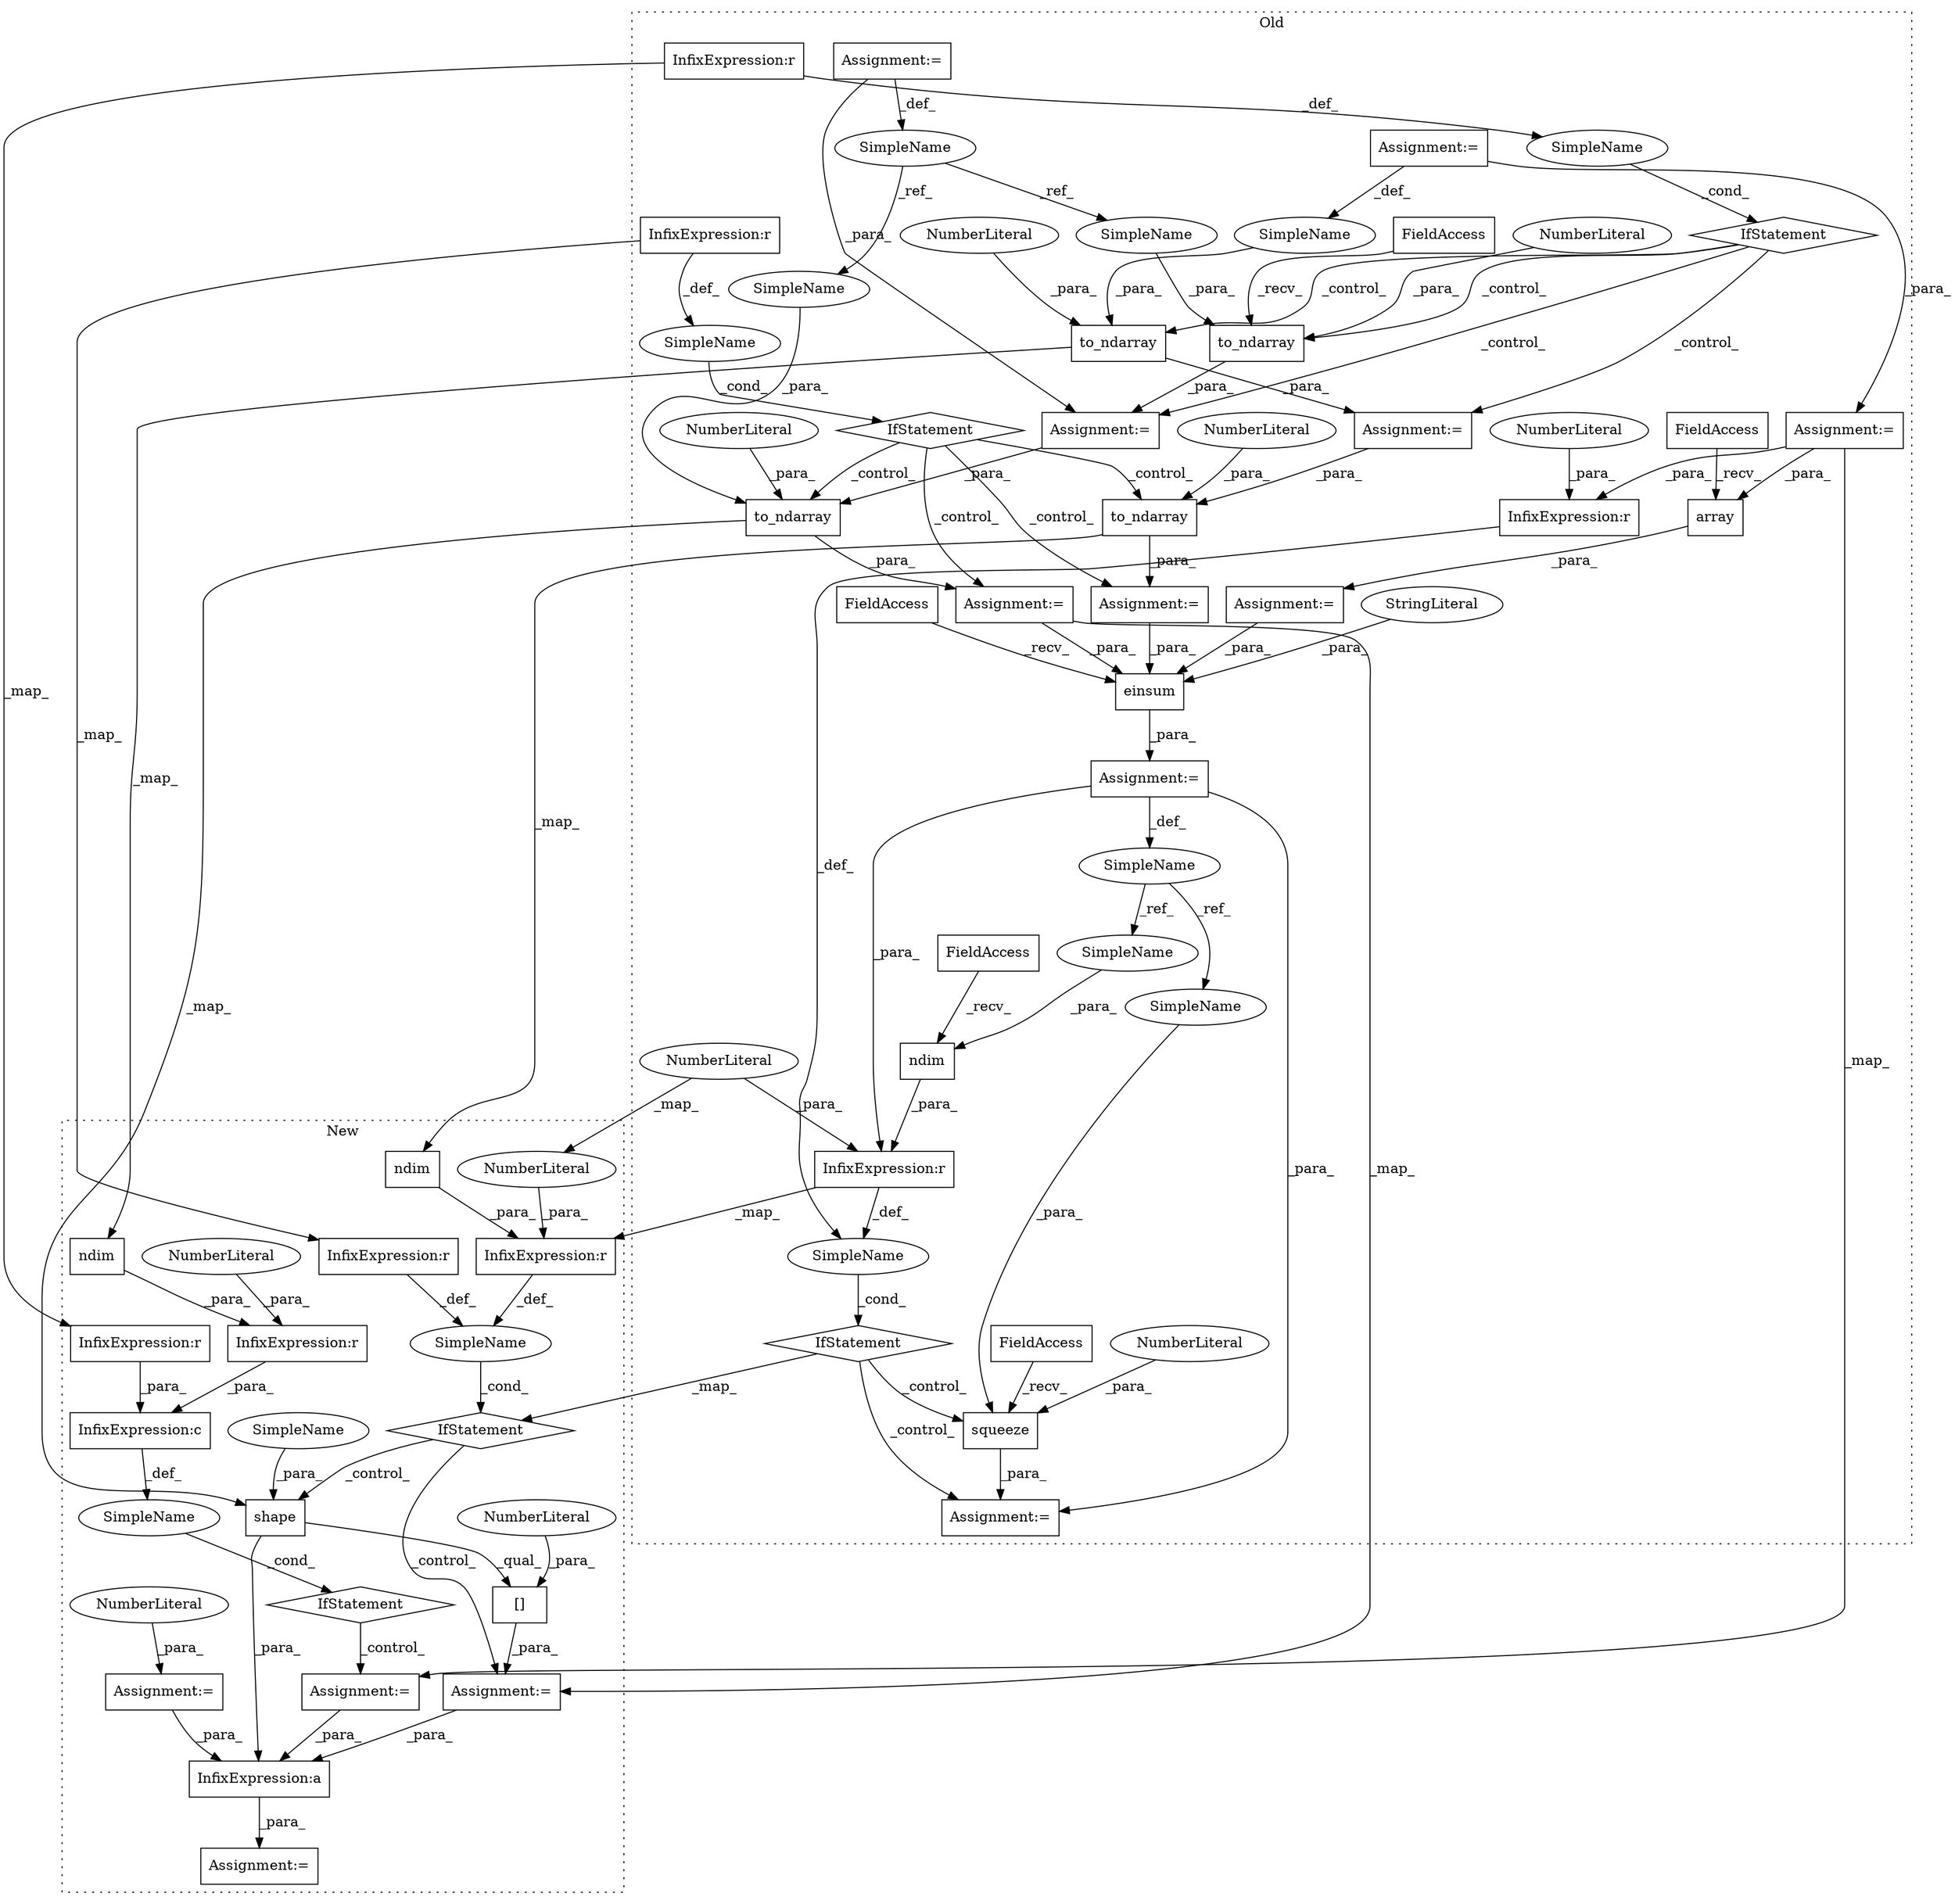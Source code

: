 digraph G {
subgraph cluster0 {
1 [label="squeeze" a="32" s="1614,1627" l="8,1" shape="box"];
3 [label="Assignment:=" a="7" s="1595" l="1" shape="box"];
5 [label="SimpleName" a="42" s="" l="" shape="ellipse"];
6 [label="Assignment:=" a="7" s="772" l="6" shape="box"];
7 [label="Assignment:=" a="7" s="1236" l="1" shape="box"];
8 [label="Assignment:=" a="7" s="1082" l="1" shape="box"];
9 [label="SimpleName" a="42" s="1504" l="3" shape="ellipse"];
10 [label="ndim" a="32" s="1568,1576" l="5,1" shape="box"];
11 [label="NumberLiteral" a="34" s="1626" l="1" shape="ellipse"];
12 [label="SimpleName" a="42" s="" l="" shape="ellipse"];
13 [label="Assignment:=" a="7" s="1293" l="1" shape="box"];
17 [label="IfStatement" a="25" s="1526,1582" l="4,2" shape="diamond"];
19 [label="Assignment:=" a="7" s="792" l="1" shape="box"];
22 [label="to_ndarray" a="32" s="1101,1120" l="11,1" shape="box"];
24 [label="NumberLiteral" a="34" s="1119" l="1" shape="ellipse"];
25 [label="SimpleName" a="42" s="" l="" shape="ellipse"];
27 [label="to_ndarray" a="32" s="1255,1274" l="11,1" shape="box"];
28 [label="NumberLiteral" a="34" s="1273" l="1" shape="ellipse"];
29 [label="to_ndarray" a="32" s="1312,1335" l="11,1" shape="box"];
31 [label="InfixExpression:r" a="27" s="1539" l="4" shape="box"];
33 [label="NumberLiteral" a="34" s="1543" l="1" shape="ellipse"];
35 [label="NumberLiteral" a="34" s="1334" l="1" shape="ellipse"];
37 [label="InfixExpression:r" a="27" s="1054" l="4" shape="box"];
39 [label="InfixExpression:r" a="27" s="1208" l="4" shape="box"];
41 [label="InfixExpression:r" a="27" s="1577" l="3" shape="box"];
42 [label="einsum" a="32" s="1423,1461" l="7,1" shape="box"];
43 [label="array" a="32" s="972,985" l="6,1" shape="box"];
44 [label="FieldAccess" a="22" s="1405" l="9" shape="box"];
45 [label="FieldAccess" a="22" s="1550" l="9" shape="box"];
46 [label="FieldAccess" a="22" s="1596" l="9" shape="box"];
47 [label="FieldAccess" a="22" s="954" l="9" shape="box"];
51 [label="NumberLiteral" a="34" s="1580" l="1" shape="ellipse"];
52 [label="SimpleName" a="42" s="649" l="10" shape="ellipse"];
53 [label="to_ndarray" a="32" s="1158,1181" l="11,1" shape="box"];
54 [label="NumberLiteral" a="34" s="1180" l="1" shape="ellipse"];
55 [label="FieldAccess" a="22" s="1140" l="9" shape="box"];
56 [label="IfStatement" a="25" s="1194,1220" l="4,2" shape="diamond"];
57 [label="SimpleName" a="42" s="772" l="6" shape="ellipse"];
58 [label="IfStatement" a="25" s="1040,1066" l="4,2" shape="diamond"];
59 [label="Assignment:=" a="7" s="1139" l="1" shape="box"];
60 [label="Assignment:=" a="7" s="649" l="10" shape="box"];
62 [label="StringLiteral" a="45" s="1430" l="14" shape="ellipse"];
65 [label="Assignment:=" a="7" s="1404" l="1" shape="box"];
66 [label="Assignment:=" a="7" s="953" l="1" shape="box"];
68 [label="SimpleName" a="42" s="1323" l="10" shape="ellipse"];
69 [label="SimpleName" a="42" s="1169" l="10" shape="ellipse"];
70 [label="SimpleName" a="42" s="1573" l="3" shape="ellipse"];
71 [label="SimpleName" a="42" s="1622" l="3" shape="ellipse"];
label = "Old";
style="dotted";
}
subgraph cluster1 {
2 [label="[]" a="2" s="986,1019" l="32,1" shape="box"];
4 [label="NumberLiteral" a="34" s="1018" l="1" shape="ellipse"];
14 [label="Assignment:=" a="7" s="985" l="1" shape="box"];
15 [label="InfixExpression:a" a="27" s="1258" l="3" shape="box"];
16 [label="IfStatement" a="25" s="898,967" l="4,2" shape="diamond"];
18 [label="SimpleName" a="42" s="" l="" shape="ellipse"];
20 [label="Assignment:=" a="7" s="851" l="1" shape="box"];
21 [label="InfixExpression:c" a="27" s="792" l="4" shape="box"];
23 [label="ndim" a="32" s="815,826" l="5,1" shape="box"];
26 [label="ndim" a="32" s="949,960" l="5,1" shape="box"];
30 [label="shape" a="32" s="1004,1016" l="6,1" shape="box"];
32 [label="InfixExpression:r" a="27" s="827" l="4" shape="box"];
34 [label="NumberLiteral" a="34" s="831" l="1" shape="ellipse"];
36 [label="InfixExpression:r" a="27" s="779" l="4" shape="box"];
38 [label="InfixExpression:r" a="27" s="913" l="4" shape="box"];
40 [label="InfixExpression:r" a="27" s="961" l="4" shape="box"];
48 [label="SimpleName" a="42" s="" l="" shape="ellipse"];
49 [label="IfStatement" a="25" s="764,833" l="4,2" shape="diamond"];
50 [label="NumberLiteral" a="34" s="965" l="1" shape="ellipse"];
61 [label="Assignment:=" a="7" s="1249" l="1" shape="box"];
63 [label="Assignment:=" a="7" s="756" l="1" shape="box"];
64 [label="NumberLiteral" a="34" s="757" l="1" shape="ellipse"];
67 [label="SimpleName" a="42" s="1010" l="6" shape="ellipse"];
label = "New";
style="dotted";
}
1 -> 3 [label="_para_"];
2 -> 14 [label="_para_"];
4 -> 2 [label="_para_"];
5 -> 17 [label="_cond_"];
6 -> 19 [label="_para_"];
6 -> 57 [label="_def_"];
7 -> 42 [label="_para_"];
8 -> 27 [label="_para_"];
9 -> 70 [label="_ref_"];
9 -> 71 [label="_ref_"];
10 -> 41 [label="_para_"];
11 -> 1 [label="_para_"];
12 -> 56 [label="_cond_"];
13 -> 42 [label="_para_"];
13 -> 14 [label="_map_"];
14 -> 15 [label="_para_"];
15 -> 61 [label="_para_"];
16 -> 14 [label="_control_"];
16 -> 30 [label="_control_"];
17 -> 3 [label="_control_"];
17 -> 1 [label="_control_"];
17 -> 16 [label="_map_"];
18 -> 16 [label="_cond_"];
19 -> 20 [label="_map_"];
19 -> 31 [label="_para_"];
19 -> 43 [label="_para_"];
20 -> 15 [label="_para_"];
21 -> 48 [label="_def_"];
22 -> 23 [label="_map_"];
22 -> 8 [label="_para_"];
23 -> 32 [label="_para_"];
24 -> 22 [label="_para_"];
25 -> 58 [label="_cond_"];
26 -> 40 [label="_para_"];
27 -> 26 [label="_map_"];
27 -> 7 [label="_para_"];
28 -> 27 [label="_para_"];
29 -> 13 [label="_para_"];
29 -> 30 [label="_map_"];
30 -> 2 [label="_qual_"];
30 -> 15 [label="_para_"];
31 -> 5 [label="_def_"];
32 -> 21 [label="_para_"];
33 -> 31 [label="_para_"];
34 -> 32 [label="_para_"];
35 -> 29 [label="_para_"];
36 -> 21 [label="_para_"];
37 -> 25 [label="_def_"];
37 -> 36 [label="_map_"];
38 -> 18 [label="_def_"];
39 -> 12 [label="_def_"];
39 -> 38 [label="_map_"];
40 -> 18 [label="_def_"];
41 -> 40 [label="_map_"];
41 -> 5 [label="_def_"];
42 -> 65 [label="_para_"];
43 -> 66 [label="_para_"];
44 -> 42 [label="_recv_"];
45 -> 10 [label="_recv_"];
46 -> 1 [label="_recv_"];
47 -> 43 [label="_recv_"];
48 -> 49 [label="_cond_"];
49 -> 20 [label="_control_"];
50 -> 40 [label="_para_"];
51 -> 41 [label="_para_"];
51 -> 50 [label="_map_"];
52 -> 69 [label="_ref_"];
52 -> 68 [label="_ref_"];
53 -> 59 [label="_para_"];
54 -> 53 [label="_para_"];
55 -> 53 [label="_recv_"];
56 -> 27 [label="_control_"];
56 -> 29 [label="_control_"];
56 -> 7 [label="_control_"];
56 -> 13 [label="_control_"];
57 -> 22 [label="_para_"];
58 -> 8 [label="_control_"];
58 -> 59 [label="_control_"];
58 -> 22 [label="_control_"];
58 -> 53 [label="_control_"];
59 -> 29 [label="_para_"];
60 -> 52 [label="_def_"];
60 -> 59 [label="_para_"];
62 -> 42 [label="_para_"];
63 -> 15 [label="_para_"];
64 -> 63 [label="_para_"];
65 -> 9 [label="_def_"];
65 -> 41 [label="_para_"];
65 -> 3 [label="_para_"];
66 -> 42 [label="_para_"];
67 -> 30 [label="_para_"];
68 -> 29 [label="_para_"];
69 -> 53 [label="_para_"];
70 -> 10 [label="_para_"];
71 -> 1 [label="_para_"];
}